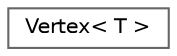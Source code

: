 digraph "Graphical Class Hierarchy"
{
 // LATEX_PDF_SIZE
  bgcolor="transparent";
  edge [fontname=Helvetica,fontsize=10,labelfontname=Helvetica,labelfontsize=10];
  node [fontname=Helvetica,fontsize=10,shape=box,height=0.2,width=0.4];
  rankdir="LR";
  Node0 [label="Vertex\< T \>",height=0.2,width=0.4,color="grey40", fillcolor="white", style="filled",URL="$class_vertex.html",tooltip=" "];
}
